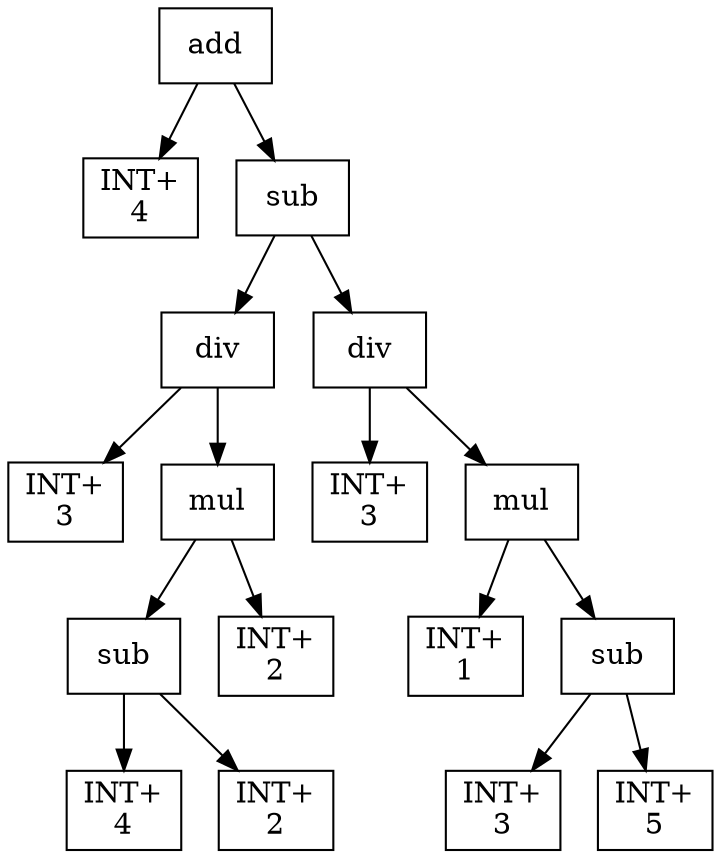 digraph expr {
  node [shape=box];
  n1 [label="add"];
  n2 [label="INT+\n4"];
  n3 [label="sub"];
  n4 [label="div"];
  n5 [label="INT+\n3"];
  n6 [label="mul"];
  n7 [label="sub"];
  n8 [label="INT+\n4"];
  n9 [label="INT+\n2"];
  n7 -> n8;
  n7 -> n9;
  n10 [label="INT+\n2"];
  n6 -> n7;
  n6 -> n10;
  n4 -> n5;
  n4 -> n6;
  n11 [label="div"];
  n12 [label="INT+\n3"];
  n13 [label="mul"];
  n14 [label="INT+\n1"];
  n15 [label="sub"];
  n16 [label="INT+\n3"];
  n17 [label="INT+\n5"];
  n15 -> n16;
  n15 -> n17;
  n13 -> n14;
  n13 -> n15;
  n11 -> n12;
  n11 -> n13;
  n3 -> n4;
  n3 -> n11;
  n1 -> n2;
  n1 -> n3;
}